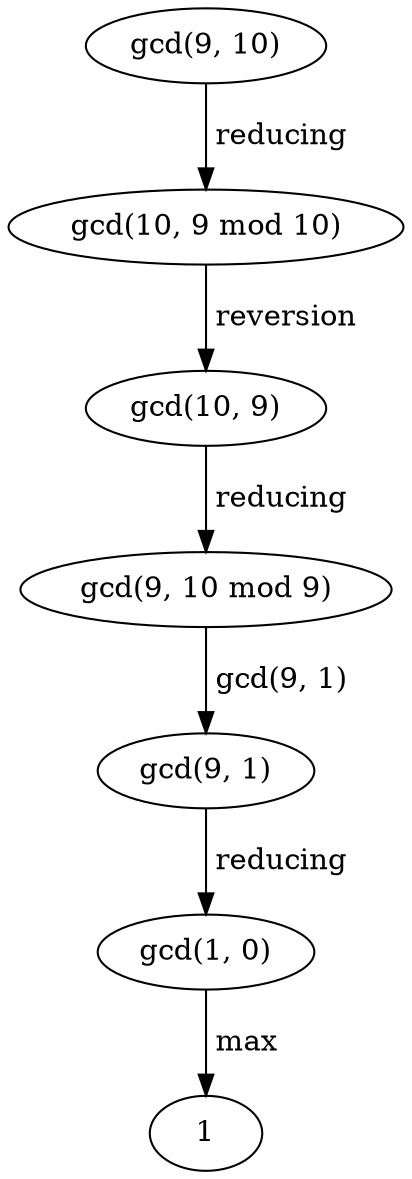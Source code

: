 digraph GCDGraph {
1 [label="gcd(9, 10)"];
2 [label="gcd(10, 9 mod 10)"];
3 [label="gcd(10, 9)"];
4 [label="gcd(9, 10 mod 9)"];
5 [label="gcd(9, 1)"];
6 [label="gcd(1, 0)"];
7 [label="1"];
1 -> 2 [label=" reducing"]
2 -> 3 [label=" reversion"]
3 -> 4 [label=" reducing"]
4 -> 5 [label=" gcd(9, 1)"]
5 -> 6 [label=" reducing"]
6 -> 7 [label=" max"]

}
